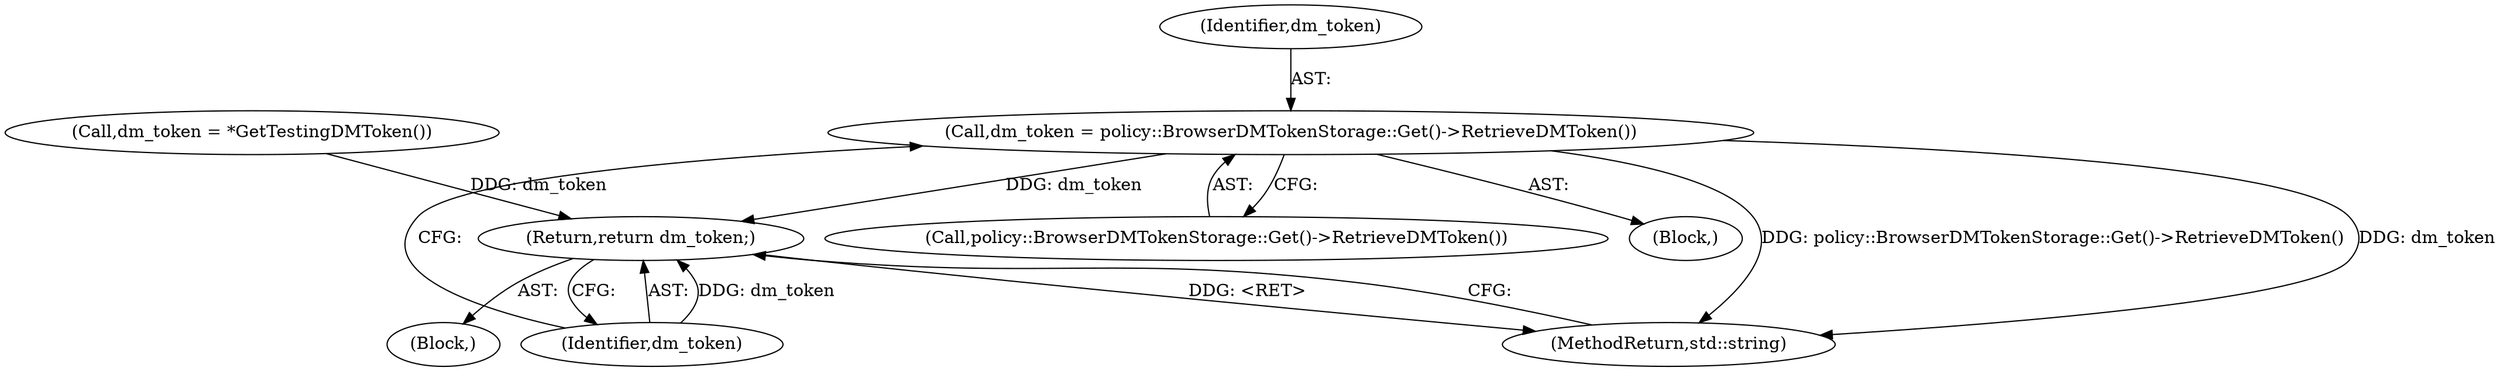 digraph "1_Chrome_507241119f279c31766bd41c33d6ffb6851e2d7e@del" {
"1000112" [label="(Call,dm_token = policy::BrowserDMTokenStorage::Get()->RetrieveDMToken())"];
"1000115" [label="(Return,return dm_token;)"];
"1000116" [label="(Identifier,dm_token)"];
"1000117" [label="(MethodReturn,std::string)"];
"1000103" [label="(Call,dm_token = *GetTestingDMToken())"];
"1000114" [label="(Call,policy::BrowserDMTokenStorage::Get()->RetrieveDMToken())"];
"1000101" [label="(Block,)"];
"1000111" [label="(Block,)"];
"1000113" [label="(Identifier,dm_token)"];
"1000112" [label="(Call,dm_token = policy::BrowserDMTokenStorage::Get()->RetrieveDMToken())"];
"1000115" [label="(Return,return dm_token;)"];
"1000112" -> "1000111"  [label="AST: "];
"1000112" -> "1000114"  [label="CFG: "];
"1000113" -> "1000112"  [label="AST: "];
"1000114" -> "1000112"  [label="AST: "];
"1000116" -> "1000112"  [label="CFG: "];
"1000112" -> "1000117"  [label="DDG: policy::BrowserDMTokenStorage::Get()->RetrieveDMToken()"];
"1000112" -> "1000117"  [label="DDG: dm_token"];
"1000112" -> "1000115"  [label="DDG: dm_token"];
"1000115" -> "1000101"  [label="AST: "];
"1000115" -> "1000116"  [label="CFG: "];
"1000116" -> "1000115"  [label="AST: "];
"1000117" -> "1000115"  [label="CFG: "];
"1000115" -> "1000117"  [label="DDG: <RET>"];
"1000116" -> "1000115"  [label="DDG: dm_token"];
"1000103" -> "1000115"  [label="DDG: dm_token"];
}
